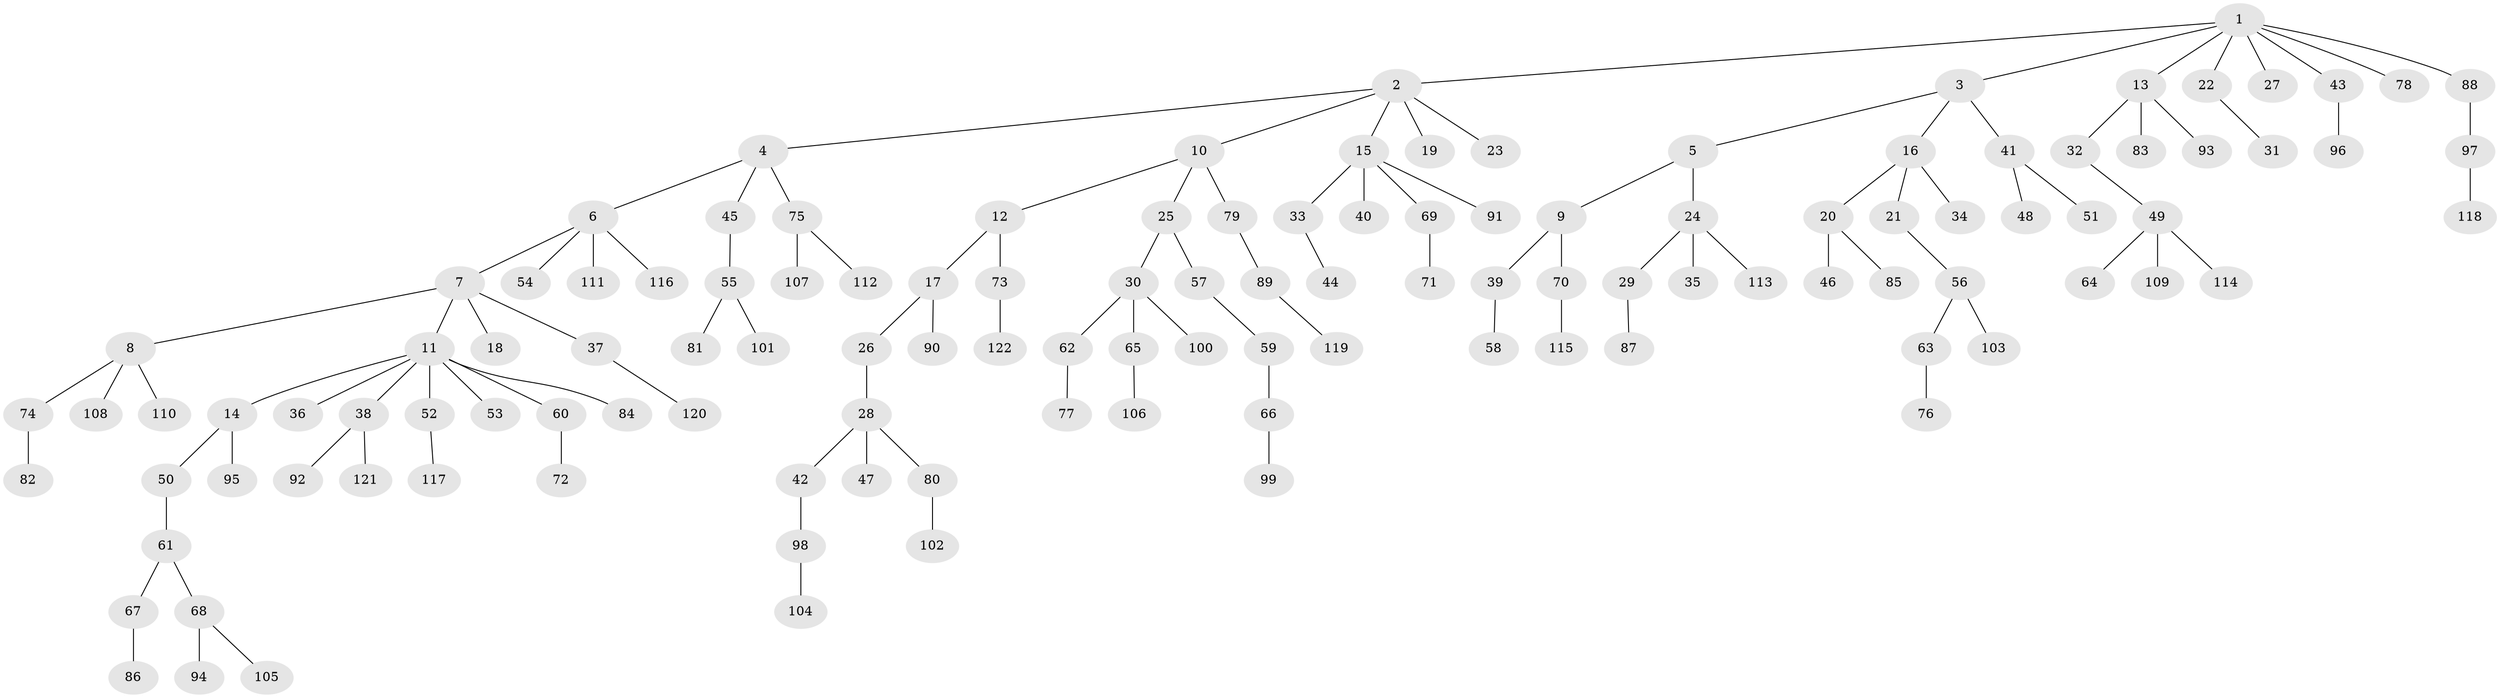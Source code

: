 // Generated by graph-tools (version 1.1) at 2025/54/03/09/25 04:54:00]
// undirected, 122 vertices, 121 edges
graph export_dot {
graph [start="1"]
  node [color=gray90,style=filled];
  1;
  2;
  3;
  4;
  5;
  6;
  7;
  8;
  9;
  10;
  11;
  12;
  13;
  14;
  15;
  16;
  17;
  18;
  19;
  20;
  21;
  22;
  23;
  24;
  25;
  26;
  27;
  28;
  29;
  30;
  31;
  32;
  33;
  34;
  35;
  36;
  37;
  38;
  39;
  40;
  41;
  42;
  43;
  44;
  45;
  46;
  47;
  48;
  49;
  50;
  51;
  52;
  53;
  54;
  55;
  56;
  57;
  58;
  59;
  60;
  61;
  62;
  63;
  64;
  65;
  66;
  67;
  68;
  69;
  70;
  71;
  72;
  73;
  74;
  75;
  76;
  77;
  78;
  79;
  80;
  81;
  82;
  83;
  84;
  85;
  86;
  87;
  88;
  89;
  90;
  91;
  92;
  93;
  94;
  95;
  96;
  97;
  98;
  99;
  100;
  101;
  102;
  103;
  104;
  105;
  106;
  107;
  108;
  109;
  110;
  111;
  112;
  113;
  114;
  115;
  116;
  117;
  118;
  119;
  120;
  121;
  122;
  1 -- 2;
  1 -- 3;
  1 -- 13;
  1 -- 22;
  1 -- 27;
  1 -- 43;
  1 -- 78;
  1 -- 88;
  2 -- 4;
  2 -- 10;
  2 -- 15;
  2 -- 19;
  2 -- 23;
  3 -- 5;
  3 -- 16;
  3 -- 41;
  4 -- 6;
  4 -- 45;
  4 -- 75;
  5 -- 9;
  5 -- 24;
  6 -- 7;
  6 -- 54;
  6 -- 111;
  6 -- 116;
  7 -- 8;
  7 -- 11;
  7 -- 18;
  7 -- 37;
  8 -- 74;
  8 -- 108;
  8 -- 110;
  9 -- 39;
  9 -- 70;
  10 -- 12;
  10 -- 25;
  10 -- 79;
  11 -- 14;
  11 -- 36;
  11 -- 38;
  11 -- 52;
  11 -- 53;
  11 -- 60;
  11 -- 84;
  12 -- 17;
  12 -- 73;
  13 -- 32;
  13 -- 83;
  13 -- 93;
  14 -- 50;
  14 -- 95;
  15 -- 33;
  15 -- 40;
  15 -- 69;
  15 -- 91;
  16 -- 20;
  16 -- 21;
  16 -- 34;
  17 -- 26;
  17 -- 90;
  20 -- 46;
  20 -- 85;
  21 -- 56;
  22 -- 31;
  24 -- 29;
  24 -- 35;
  24 -- 113;
  25 -- 30;
  25 -- 57;
  26 -- 28;
  28 -- 42;
  28 -- 47;
  28 -- 80;
  29 -- 87;
  30 -- 62;
  30 -- 65;
  30 -- 100;
  32 -- 49;
  33 -- 44;
  37 -- 120;
  38 -- 92;
  38 -- 121;
  39 -- 58;
  41 -- 48;
  41 -- 51;
  42 -- 98;
  43 -- 96;
  45 -- 55;
  49 -- 64;
  49 -- 109;
  49 -- 114;
  50 -- 61;
  52 -- 117;
  55 -- 81;
  55 -- 101;
  56 -- 63;
  56 -- 103;
  57 -- 59;
  59 -- 66;
  60 -- 72;
  61 -- 67;
  61 -- 68;
  62 -- 77;
  63 -- 76;
  65 -- 106;
  66 -- 99;
  67 -- 86;
  68 -- 94;
  68 -- 105;
  69 -- 71;
  70 -- 115;
  73 -- 122;
  74 -- 82;
  75 -- 107;
  75 -- 112;
  79 -- 89;
  80 -- 102;
  88 -- 97;
  89 -- 119;
  97 -- 118;
  98 -- 104;
}
